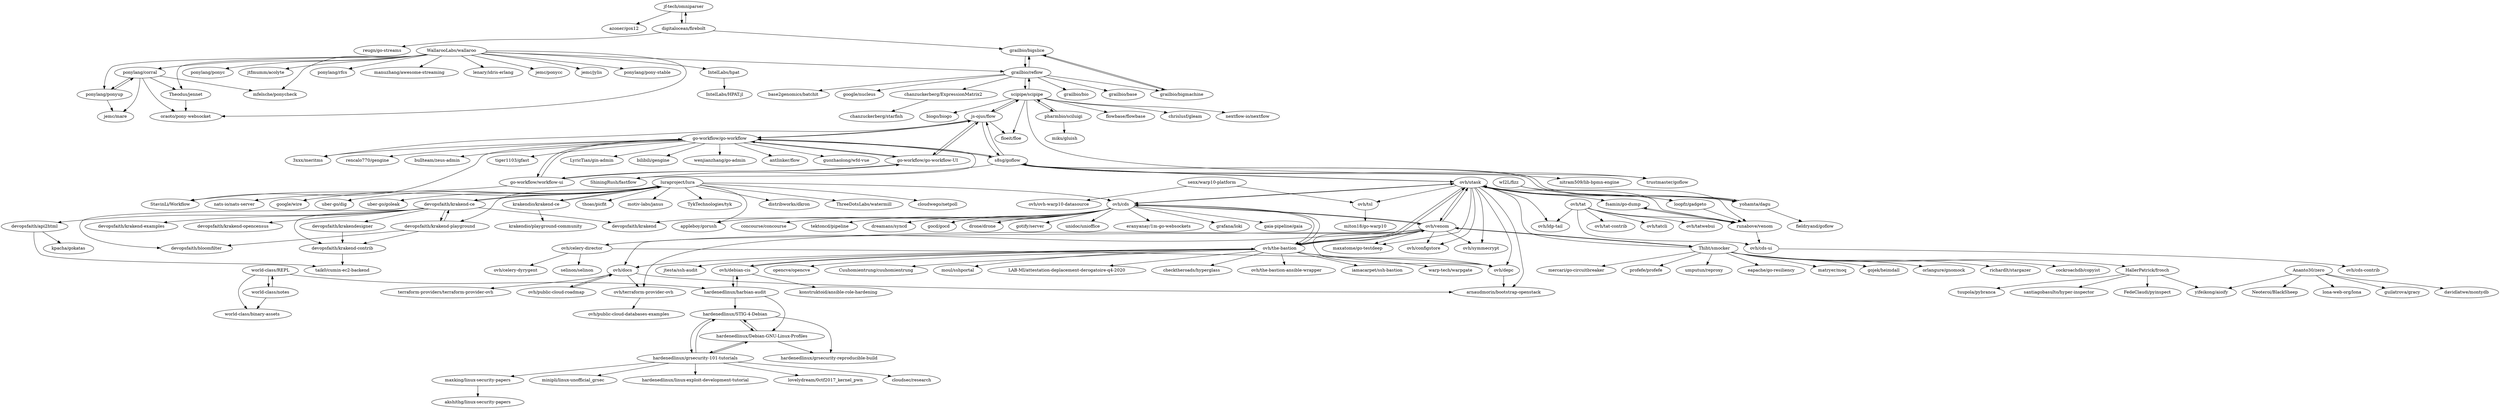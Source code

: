 digraph G {
"jf-tech/omniparser" -> "azoner/gox12"
"jf-tech/omniparser" -> "digitalocean/firebolt"
"maxking/linux-security-papers" -> "akshithg/linux-security-papers"
"hardenedlinux/STIG-4-Debian" -> "hardenedlinux/Debian-GNU-Linux-Profiles"
"hardenedlinux/STIG-4-Debian" -> "hardenedlinux/grsecurity-reproducible-build"
"hardenedlinux/STIG-4-Debian" -> "hardenedlinux/grsecurity-101-tutorials"
"hardenedlinux/harbian-audit" -> "hardenedlinux/Debian-GNU-Linux-Profiles"
"hardenedlinux/harbian-audit" -> "hardenedlinux/STIG-4-Debian"
"hardenedlinux/harbian-audit" -> "ovh/debian-cis"
"go-workflow/go-workflow" -> "go-workflow/go-workflow-UI"
"go-workflow/go-workflow" -> "js-ojus/flow"
"go-workflow/go-workflow" -> "go-workflow/workflow-ui"
"go-workflow/go-workflow" -> "s8sg/goflow"
"go-workflow/go-workflow" -> "tiger1103/gfast" ["e"=1]
"go-workflow/go-workflow" -> "LyricTian/gin-admin" ["e"=1]
"go-workflow/go-workflow" -> "3xxx/meritms"
"go-workflow/go-workflow" -> "bilibili/gengine" ["e"=1]
"go-workflow/go-workflow" -> "wenjianzhang/go-admin" ["e"=1]
"go-workflow/go-workflow" -> "StavinLi/Workflow" ["e"=1]
"go-workflow/go-workflow" -> "antlinker/flow"
"go-workflow/go-workflow" -> "ShiningRush/fastflow"
"go-workflow/go-workflow" -> "guozhaolong/wfd-vue" ["e"=1]
"go-workflow/go-workflow" -> "rencalo770/gengine" ["e"=1]
"go-workflow/go-workflow" -> "bullteam/zeus-admin" ["e"=1]
"ovh/cds" -> "gaia-pipeline/gaia" ["e"=1]
"ovh/cds" -> "ovh/venom"
"ovh/cds" -> "ovh/utask"
"ovh/cds" -> "appleboy/gorush" ["e"=1]
"ovh/cds" -> "concourse/concourse" ["e"=1]
"ovh/cds" -> "tektoncd/pipeline" ["e"=1]
"ovh/cds" -> "dreamans/syncd" ["e"=1]
"ovh/cds" -> "ovh/the-bastion"
"ovh/cds" -> "gocd/gocd" ["e"=1]
"ovh/cds" -> "drone/drone" ["e"=1]
"ovh/cds" -> "gotify/server" ["e"=1]
"ovh/cds" -> "unidoc/unioffice" ["e"=1]
"ovh/cds" -> "eranyanay/1m-go-websockets" ["e"=1]
"ovh/cds" -> "grafana/loki" ["e"=1]
"ovh/cds" -> "devopsfaith/krakend" ["e"=1]
"ovh/venom" -> "Thiht/smocker"
"ovh/venom" -> "ovh/utask"
"ovh/venom" -> "ovh/cds"
"ovh/venom" -> "ovh/depc"
"ovh/venom" -> "ovh/the-bastion"
"ovh/venom" -> "ovh/docs"
"ovh/venom" -> "ovh/terraform-provider-ovh"
"ovh/venom" -> "maxatome/go-testdeep" ["e"=1]
"ovh/venom" -> "ovh/celery-director"
"ovh/venom" -> "ovh/configstore"
"ovh/venom" -> "ovh/symmecrypt"
"Thiht/smocker" -> "ovh/venom"
"Thiht/smocker" -> "orlangure/gnomock" ["e"=1]
"Thiht/smocker" -> "richardlt/stargazer"
"Thiht/smocker" -> "cockroachdb/copyist" ["e"=1]
"Thiht/smocker" -> "ovh/utask"
"Thiht/smocker" -> "mercari/go-circuitbreaker"
"Thiht/smocker" -> "HallerPatrick/frosch"
"Thiht/smocker" -> "profefe/profefe" ["e"=1]
"Thiht/smocker" -> "umputun/reproxy" ["e"=1]
"Thiht/smocker" -> "eapache/go-resiliency" ["e"=1]
"Thiht/smocker" -> "matryer/moq" ["e"=1]
"Thiht/smocker" -> "gojek/heimdall" ["e"=1]
"krakendio/krakend-ce" -> "luraproject/lura"
"krakendio/krakend-ce" -> "krakendio/playground-community"
"yohamta/dagu" -> "fieldryand/goflow"
"yohamta/dagu" -> "s8sg/goflow"
"yohamta/dagu" -> "ovh/utask"
"world-class/REPL" -> "world-class/notes"
"world-class/REPL" -> "world-class/binary-assets"
"world-class/REPL" -> "hardenedlinux/harbian-audit"
"luraproject/lura" -> "devopsfaith/krakend-ce"
"luraproject/lura" -> "krakendio/krakend-ce"
"luraproject/lura" -> "thoas/picfit" ["e"=1]
"luraproject/lura" -> "motiv-labs/janus" ["e"=1]
"luraproject/lura" -> "TykTechnologies/tyk" ["e"=1]
"luraproject/lura" -> "appleboy/gorush" ["e"=1]
"luraproject/lura" -> "distribworks/dkron" ["e"=1]
"luraproject/lura" -> "ThreeDotsLabs/watermill" ["e"=1]
"luraproject/lura" -> "cloudwego/netpoll" ["e"=1]
"luraproject/lura" -> "ovh/cds"
"luraproject/lura" -> "devopsfaith/krakend-playground"
"luraproject/lura" -> "nats-io/nats-server" ["e"=1]
"luraproject/lura" -> "google/wire" ["e"=1]
"luraproject/lura" -> "uber-go/dig" ["e"=1]
"luraproject/lura" -> "uber-go/goleak" ["e"=1]
"grailbio/bigslice" -> "grailbio/bigmachine"
"grailbio/bigslice" -> "grailbio/reflow"
"Ananto30/zero" -> "Neoteroi/BlackSheep" ["e"=1]
"Ananto30/zero" -> "lona-web-org/lona" ["e"=1]
"Ananto30/zero" -> "yifeikong/aioify"
"Ananto30/zero" -> "guilatrova/gracy"
"Ananto30/zero" -> "davidlatwe/montydb" ["e"=1]
"hardenedlinux/grsecurity-101-tutorials" -> "hardenedlinux/Debian-GNU-Linux-Profiles"
"hardenedlinux/grsecurity-101-tutorials" -> "hardenedlinux/STIG-4-Debian"
"hardenedlinux/grsecurity-101-tutorials" -> "minipli/linux-unofficial_grsec" ["e"=1]
"hardenedlinux/grsecurity-101-tutorials" -> "hardenedlinux/linux-exploit-development-tutorial" ["e"=1]
"hardenedlinux/grsecurity-101-tutorials" -> "lovelydream/0ctf2017_kernel_pwn"
"hardenedlinux/grsecurity-101-tutorials" -> "cloudsec/research" ["e"=1]
"hardenedlinux/grsecurity-101-tutorials" -> "maxking/linux-security-papers"
"ovh/the-bastion" -> "Cuuhomientrung/cuuhomientrung" ["e"=1]
"ovh/the-bastion" -> "ovh/debian-cis"
"ovh/the-bastion" -> "moul/sshportal" ["e"=1]
"ovh/the-bastion" -> "ovh/utask"
"ovh/the-bastion" -> "ovh/venom"
"ovh/the-bastion" -> "ovh/cds"
"ovh/the-bastion" -> "LAB-MI/attestation-deplacement-derogatoire-q4-2020" ["e"=1]
"ovh/the-bastion" -> "checktheroads/hyperglass" ["e"=1]
"ovh/the-bastion" -> "ovh/the-bastion-ansible-wrapper"
"ovh/the-bastion" -> "iamacarpet/ssh-bastion" ["e"=1]
"ovh/the-bastion" -> "warp-tech/warpgate" ["e"=1]
"ovh/the-bastion" -> "ovh/depc"
"ovh/the-bastion" -> "jtesta/ssh-audit" ["e"=1]
"ovh/the-bastion" -> "opencve/opencve" ["e"=1]
"ovh/the-bastion" -> "ovh/docs"
"Theodus/jennet" -> "oraoto/pony-websocket"
"WallarooLabs/wallaroo" -> "ponylang/corral"
"WallarooLabs/wallaroo" -> "ponylang/ponyc" ["e"=1]
"WallarooLabs/wallaroo" -> "ponylang/ponyup"
"WallarooLabs/wallaroo" -> "mfelsche/ponycheck"
"WallarooLabs/wallaroo" -> "jtfmumm/acolyte"
"WallarooLabs/wallaroo" -> "IntelLabs/hpat"
"WallarooLabs/wallaroo" -> "oraoto/pony-websocket"
"WallarooLabs/wallaroo" -> "ponylang/rfcs" ["e"=1]
"WallarooLabs/wallaroo" -> "manuzhang/awesome-streaming" ["e"=1]
"WallarooLabs/wallaroo" -> "lenary/idris-erlang" ["e"=1]
"WallarooLabs/wallaroo" -> "jemc/ponycc"
"WallarooLabs/wallaroo" -> "jemc/jylis"
"WallarooLabs/wallaroo" -> "ponylang/pony-stable"
"WallarooLabs/wallaroo" -> "Theodus/jennet"
"WallarooLabs/wallaroo" -> "grailbio/reflow"
"HallerPatrick/frosch" -> "santiagobasulto/hyper-inspector"
"HallerPatrick/frosch" -> "FedeClaudi/pyinspect"
"HallerPatrick/frosch" -> "yifeikong/aioify"
"HallerPatrick/frosch" -> "tuupola/pybranca"
"go-workflow/go-workflow-UI" -> "go-workflow/go-workflow"
"go-workflow/go-workflow-UI" -> "go-workflow/workflow-ui"
"go-workflow/go-workflow-UI" -> "js-ojus/flow"
"senx/warp10-platform" -> "ovh/ovh-warp10-datasource"
"senx/warp10-platform" -> "ovh/tsl"
"ovh/docs" -> "ovh/public-cloud-roadmap"
"ovh/docs" -> "arnaudmorin/bootstrap-openstack"
"ovh/docs" -> "terraform-providers/terraform-provider-ovh"
"ovh/docs" -> "ovh/terraform-provider-ovh"
"ovh/public-cloud-roadmap" -> "ovh/docs"
"ovh/terraform-provider-ovh" -> "ovh/public-cloud-databases-examples"
"hardenedlinux/Debian-GNU-Linux-Profiles" -> "hardenedlinux/grsecurity-101-tutorials"
"hardenedlinux/Debian-GNU-Linux-Profiles" -> "hardenedlinux/STIG-4-Debian"
"hardenedlinux/Debian-GNU-Linux-Profiles" -> "hardenedlinux/grsecurity-reproducible-build"
"IntelLabs/hpat" -> "IntelLabs/HPAT.jl" ["e"=1]
"ovh/utask" -> "ovh/venom"
"ovh/utask" -> "ovh/cds"
"ovh/utask" -> "ovh/configstore"
"ovh/utask" -> "maxatome/go-testdeep" ["e"=1]
"ovh/utask" -> "ovh/symmecrypt"
"ovh/utask" -> "ovh/depc"
"ovh/utask" -> "runabove/venom"
"ovh/utask" -> "ovh/the-bastion"
"ovh/utask" -> "s8sg/goflow"
"ovh/utask" -> "loopfz/gadgeto"
"ovh/utask" -> "yohamta/dagu"
"ovh/utask" -> "ovh/ldp-tail"
"ovh/utask" -> "fsamin/go-dump"
"ovh/utask" -> "arnaudmorin/bootstrap-openstack"
"ovh/utask" -> "ovh/tsl"
"scipipe/scipipe" -> "js-ojus/flow"
"scipipe/scipipe" -> "pharmbio/sciluigi"
"scipipe/scipipe" -> "trustmaster/goflow" ["e"=1]
"scipipe/scipipe" -> "grailbio/reflow"
"scipipe/scipipe" -> "flowbase/flowbase"
"scipipe/scipipe" -> "floeit/floe"
"scipipe/scipipe" -> "chrislusf/gleam" ["e"=1]
"scipipe/scipipe" -> "nextflow-io/nextflow" ["e"=1]
"scipipe/scipipe" -> "biogo/biogo" ["e"=1]
"ovh/debian-cis" -> "hardenedlinux/harbian-audit"
"ovh/debian-cis" -> "ovh/the-bastion"
"ovh/debian-cis" -> "konstruktoid/ansible-role-hardening" ["e"=1]
"digitalocean/firebolt" -> "jf-tech/omniparser"
"digitalocean/firebolt" -> "reugn/go-streams" ["e"=1]
"digitalocean/firebolt" -> "grailbio/bigslice"
"devopsfaith/krakend-ce" -> "devopsfaith/krakend-playground"
"devopsfaith/krakend-ce" -> "luraproject/lura"
"devopsfaith/krakend-ce" -> "devopsfaith/krakend" ["e"=1]
"devopsfaith/krakend-ce" -> "devopsfaith/krakendesigner"
"devopsfaith/krakend-ce" -> "devopsfaith/krakend-contrib"
"devopsfaith/krakend-ce" -> "devopsfaith/api2html"
"devopsfaith/krakend-ce" -> "devopsfaith/krakend-examples"
"devopsfaith/krakend-ce" -> "devopsfaith/krakend-opencensus"
"devopsfaith/krakend-ce" -> "devopsfaith/bloomfilter"
"go-workflow/workflow-ui" -> "go-workflow/go-workflow-UI"
"go-workflow/workflow-ui" -> "go-workflow/go-workflow"
"go-workflow/workflow-ui" -> "StavinLi/Workflow" ["e"=1]
"js-ojus/flow" -> "go-workflow/go-workflow"
"js-ojus/flow" -> "3xxx/meritms"
"js-ojus/flow" -> "go-workflow/go-workflow-UI"
"js-ojus/flow" -> "scipipe/scipipe"
"js-ojus/flow" -> "s8sg/goflow"
"js-ojus/flow" -> "floeit/floe"
"ovh/celery-director" -> "ovh/celery-dyrygent"
"ovh/celery-director" -> "ovh/depc"
"ovh/celery-director" -> "selinon/selinon"
"world-class/notes" -> "world-class/REPL"
"world-class/notes" -> "world-class/binary-assets"
"ovh/tat" -> "ovh/tatcli"
"ovh/tat" -> "runabove/venom"
"ovh/tat" -> "ovh/tatwebui"
"ovh/tat" -> "ovh/tat-contrib"
"ovh/tat" -> "ovh/ldp-tail"
"ovh/tat" -> "ovh/cds-ui"
"ponylang/corral" -> "ponylang/ponyup"
"ponylang/corral" -> "Theodus/jennet"
"ponylang/corral" -> "jemc/mare"
"ponylang/corral" -> "mfelsche/ponycheck"
"ponylang/corral" -> "oraoto/pony-websocket"
"ponylang/ponyup" -> "ponylang/corral"
"ponylang/ponyup" -> "jemc/mare"
"s8sg/goflow" -> "go-workflow/go-workflow"
"s8sg/goflow" -> "ShiningRush/fastflow"
"s8sg/goflow" -> "js-ojus/flow"
"s8sg/goflow" -> "yohamta/dagu"
"s8sg/goflow" -> "trustmaster/goflow" ["e"=1]
"s8sg/goflow" -> "ovh/utask"
"s8sg/goflow" -> "nitram509/lib-bpmn-engine"
"devopsfaith/krakend-playground" -> "devopsfaith/krakend-ce"
"devopsfaith/krakend-playground" -> "devopsfaith/krakend-contrib"
"devopsfaith/krakend-playground" -> "devopsfaith/bloomfilter"
"loopfz/gadgeto" -> "runabove/venom"
"wI2L/fizz" -> "loopfz/gadgeto"
"wI2L/fizz" -> "runabove/venom"
"grailbio/reflow" -> "grailbio/bigslice"
"grailbio/reflow" -> "grailbio/bigmachine"
"grailbio/reflow" -> "grailbio/bio"
"grailbio/reflow" -> "scipipe/scipipe"
"grailbio/reflow" -> "grailbio/base"
"grailbio/reflow" -> "base2genomics/batchit"
"grailbio/reflow" -> "google/nucleus" ["e"=1]
"grailbio/reflow" -> "chanzuckerberg/ExpressionMatrix2"
"pharmbio/sciluigi" -> "miku/gluish"
"pharmbio/sciluigi" -> "scipipe/scipipe"
"grailbio/bigmachine" -> "grailbio/bigslice"
"devopsfaith/krakend-contrib" -> "taik0/cumin-ec2-backend"
"runabove/venom" -> "fsamin/go-dump"
"runabove/venom" -> "ovh/cds-ui"
"devopsfaith/krakendesigner" -> "devopsfaith/krakend-contrib"
"ovh/depc" -> "arnaudmorin/bootstrap-openstack"
"devopsfaith/api2html" -> "kpacha/gokatas"
"devopsfaith/api2html" -> "taik0/cumin-ec2-backend"
"chanzuckerberg/ExpressionMatrix2" -> "chanzuckerberg/starfish"
"ovh/tsl" -> "miton18/go-warp10"
"fsamin/go-dump" -> "runabove/venom"
"ovh/cds-ui" -> "ovh/cds-contrib"
"jf-tech/omniparser" ["l"="-15.007,-0.679"]
"azoner/gox12" ["l"="-14.993,-0.704"]
"digitalocean/firebolt" ["l"="-15.024,-0.645"]
"maxking/linux-security-papers" ["l"="-15.768,-0.469"]
"akshithg/linux-security-papers" ["l"="-15.787,-0.455"]
"hardenedlinux/STIG-4-Debian" ["l"="-15.716,-0.518"]
"hardenedlinux/Debian-GNU-Linux-Profiles" ["l"="-15.712,-0.499"]
"hardenedlinux/grsecurity-reproducible-build" ["l"="-15.734,-0.519"]
"hardenedlinux/grsecurity-101-tutorials" ["l"="-15.741,-0.494"]
"hardenedlinux/harbian-audit" ["l"="-15.669,-0.533"]
"ovh/debian-cis" ["l"="-15.603,-0.53"]
"go-workflow/go-workflow" ["l"="-15.286,-0.503"]
"go-workflow/go-workflow-UI" ["l"="-15.261,-0.497"]
"js-ojus/flow" ["l"="-15.25,-0.521"]
"go-workflow/workflow-ui" ["l"="-15.269,-0.474"]
"s8sg/goflow" ["l"="-15.34,-0.517"]
"tiger1103/gfast" ["l"="21.987,27.953"]
"LyricTian/gin-admin" ["l"="-12.765,1.084"]
"3xxx/meritms" ["l"="-15.238,-0.497"]
"bilibili/gengine" ["l"="-12.922,1.275"]
"wenjianzhang/go-admin" ["l"="-12.741,1.043"]
"StavinLi/Workflow" ["l"="14.159,-7.778"]
"antlinker/flow" ["l"="-15.297,-0.466"]
"ShiningRush/fastflow" ["l"="-15.308,-0.529"]
"guozhaolong/wfd-vue" ["l"="14.113,-7.806"]
"rencalo770/gengine" ["l"="-12.92,1.294"]
"bullteam/zeus-admin" ["l"="-17.119,-0.035"]
"ovh/cds" ["l"="-15.478,-0.565"]
"gaia-pipeline/gaia" ["l"="-13.375,1.492"]
"ovh/venom" ["l"="-15.498,-0.501"]
"ovh/utask" ["l"="-15.445,-0.503"]
"appleboy/gorush" ["l"="-12.993,1.287"]
"concourse/concourse" ["l"="-10.832,-0.121"]
"tektoncd/pipeline" ["l"="-10.761,0.055"]
"dreamans/syncd" ["l"="-14.079,0.962"]
"ovh/the-bastion" ["l"="-15.522,-0.526"]
"gocd/gocd" ["l"="-10.845,-0.227"]
"drone/drone" ["l"="-13.084,1.079"]
"gotify/server" ["l"="-32.539,-22.943"]
"unidoc/unioffice" ["l"="-13.117,1.723"]
"eranyanay/1m-go-websockets" ["l"="-13.025,1.283"]
"grafana/loki" ["l"="-10.528,-0.211"]
"devopsfaith/krakend" ["l"="-12.829,1.273"]
"Thiht/smocker" ["l"="-15.504,-0.435"]
"ovh/depc" ["l"="-15.494,-0.529"]
"ovh/docs" ["l"="-15.538,-0.493"]
"ovh/terraform-provider-ovh" ["l"="-15.527,-0.471"]
"maxatome/go-testdeep" ["l"="-13.592,1.547"]
"ovh/celery-director" ["l"="-15.538,-0.564"]
"ovh/configstore" ["l"="-15.469,-0.495"]
"ovh/symmecrypt" ["l"="-15.469,-0.475"]
"orlangure/gnomock" ["l"="-13.444,1.442"]
"richardlt/stargazer" ["l"="-15.531,-0.415"]
"cockroachdb/copyist" ["l"="-13.518,1.565"]
"mercari/go-circuitbreaker" ["l"="-15.506,-0.387"]
"HallerPatrick/frosch" ["l"="-15.544,-0.351"]
"profefe/profefe" ["l"="-10.088,0.41"]
"umputun/reproxy" ["l"="26.327,-22.286"]
"eapache/go-resiliency" ["l"="-13.112,1.531"]
"matryer/moq" ["l"="-13.458,1.475"]
"gojek/heimdall" ["l"="-13.184,1.404"]
"krakendio/krakend-ce" ["l"="-15.453,-0.719"]
"luraproject/lura" ["l"="-15.492,-0.699"]
"krakendio/playground-community" ["l"="-15.427,-0.739"]
"yohamta/dagu" ["l"="-15.389,-0.515"]
"fieldryand/goflow" ["l"="-15.368,-0.491"]
"world-class/REPL" ["l"="-15.717,-0.58"]
"world-class/notes" ["l"="-15.746,-0.594"]
"world-class/binary-assets" ["l"="-15.728,-0.608"]
"devopsfaith/krakend-ce" ["l"="-15.522,-0.752"]
"thoas/picfit" ["l"="-13.038,1.936"]
"motiv-labs/janus" ["l"="-12.466,1.116"]
"TykTechnologies/tyk" ["l"="-12.807,1.199"]
"distribworks/dkron" ["l"="-12.918,1.434"]
"ThreeDotsLabs/watermill" ["l"="-13.355,1.321"]
"cloudwego/netpoll" ["l"="-12.87,1.143"]
"devopsfaith/krakend-playground" ["l"="-15.498,-0.747"]
"nats-io/nats-server" ["l"="-13.09,1.179"]
"google/wire" ["l"="-13.232,1.258"]
"uber-go/dig" ["l"="-13.102,1.325"]
"uber-go/goleak" ["l"="-13.259,1.414"]
"grailbio/bigslice" ["l"="-15.052,-0.588"]
"grailbio/bigmachine" ["l"="-15.044,-0.564"]
"grailbio/reflow" ["l"="-15.073,-0.539"]
"Ananto30/zero" ["l"="-15.591,-0.258"]
"Neoteroi/BlackSheep" ["l"="22.988,3.551"]
"lona-web-org/lona" ["l"="24.296,5.873"]
"yifeikong/aioify" ["l"="-15.571,-0.3"]
"guilatrova/gracy" ["l"="-15.607,-0.226"]
"davidlatwe/montydb" ["l"="23.243,3.265"]
"minipli/linux-unofficial_grsec" ["l"="-25.116,-20.2"]
"hardenedlinux/linux-exploit-development-tutorial" ["l"="-19.177,-31.015"]
"lovelydream/0ctf2017_kernel_pwn" ["l"="-15.772,-0.498"]
"cloudsec/research" ["l"="-19.709,-32.276"]
"Cuuhomientrung/cuuhomientrung" ["l"="-25.965,9.896"]
"moul/sshportal" ["l"="-12.178,-5.511"]
"LAB-MI/attestation-deplacement-derogatoire-q4-2020" ["l"="-25.954,9.924"]
"checktheroads/hyperglass" ["l"="-16.879,-7.384"]
"ovh/the-bastion-ansible-wrapper" ["l"="-15.551,-0.53"]
"iamacarpet/ssh-bastion" ["l"="-12.175,-5.551"]
"warp-tech/warpgate" ["l"="-32.466,-23.103"]
"jtesta/ssh-audit" ["l"="-7.089,-43.304"]
"opencve/opencve" ["l"="-13.221,-46.173"]
"Theodus/jennet" ["l"="-14.921,-0.482"]
"oraoto/pony-websocket" ["l"="-14.926,-0.499"]
"WallarooLabs/wallaroo" ["l"="-14.954,-0.498"]
"ponylang/corral" ["l"="-14.906,-0.507"]
"ponylang/ponyc" ["l"="-8.825,4.228"]
"ponylang/ponyup" ["l"="-14.894,-0.49"]
"mfelsche/ponycheck" ["l"="-14.925,-0.523"]
"jtfmumm/acolyte" ["l"="-14.984,-0.491"]
"IntelLabs/hpat" ["l"="-14.938,-0.44"]
"ponylang/rfcs" ["l"="-8.707,4.107"]
"manuzhang/awesome-streaming" ["l"="13.524,23.864"]
"lenary/idris-erlang" ["l"="34.12,-25.737"]
"jemc/ponycc" ["l"="-14.946,-0.529"]
"jemc/jylis" ["l"="-14.97,-0.466"]
"ponylang/pony-stable" ["l"="-14.968,-0.533"]
"santiagobasulto/hyper-inspector" ["l"="-15.527,-0.336"]
"FedeClaudi/pyinspect" ["l"="-15.542,-0.319"]
"tuupola/pybranca" ["l"="-15.571,-0.343"]
"senx/warp10-platform" ["l"="-15.432,-0.379"]
"ovh/ovh-warp10-datasource" ["l"="-15.425,-0.353"]
"ovh/tsl" ["l"="-15.444,-0.431"]
"ovh/public-cloud-roadmap" ["l"="-15.564,-0.473"]
"arnaudmorin/bootstrap-openstack" ["l"="-15.484,-0.51"]
"terraform-providers/terraform-provider-ovh" ["l"="-15.571,-0.495"]
"ovh/public-cloud-databases-examples" ["l"="-15.543,-0.454"]
"IntelLabs/HPAT.jl" ["l"="16.898,38.94"]
"runabove/venom" ["l"="-15.413,-0.463"]
"loopfz/gadgeto" ["l"="-15.433,-0.465"]
"ovh/ldp-tail" ["l"="-15.407,-0.479"]
"fsamin/go-dump" ["l"="-15.423,-0.482"]
"scipipe/scipipe" ["l"="-15.163,-0.525"]
"pharmbio/sciluigi" ["l"="-15.14,-0.495"]
"trustmaster/goflow" ["l"="-12.817,1.762"]
"flowbase/flowbase" ["l"="-15.174,-0.489"]
"floeit/floe" ["l"="-15.206,-0.53"]
"chrislusf/gleam" ["l"="-13.005,1.647"]
"nextflow-io/nextflow" ["l"="21.647,43.297"]
"biogo/biogo" ["l"="21.621,43.331"]
"konstruktoid/ansible-role-hardening" ["l"="-15.873,-8.155"]
"reugn/go-streams" ["l"="-13.231,1.493"]
"devopsfaith/krakendesigner" ["l"="-15.547,-0.774"]
"devopsfaith/krakend-contrib" ["l"="-15.523,-0.775"]
"devopsfaith/api2html" ["l"="-15.542,-0.802"]
"devopsfaith/krakend-examples" ["l"="-15.558,-0.747"]
"devopsfaith/krakend-opencensus" ["l"="-15.51,-0.784"]
"devopsfaith/bloomfilter" ["l"="-15.494,-0.771"]
"ovh/celery-dyrygent" ["l"="-15.544,-0.598"]
"selinon/selinon" ["l"="-15.578,-0.593"]
"ovh/tat" ["l"="-15.384,-0.447"]
"ovh/tatcli" ["l"="-15.361,-0.44"]
"ovh/tatwebui" ["l"="-15.365,-0.424"]
"ovh/tat-contrib" ["l"="-15.379,-0.427"]
"ovh/cds-ui" ["l"="-15.397,-0.436"]
"jemc/mare" ["l"="-14.874,-0.507"]
"nitram509/lib-bpmn-engine" ["l"="-15.334,-0.555"]
"wI2L/fizz" ["l"="-15.419,-0.436"]
"grailbio/bio" ["l"="-15.06,-0.506"]
"grailbio/base" ["l"="-15.043,-0.526"]
"base2genomics/batchit" ["l"="-15.087,-0.51"]
"google/nucleus" ["l"="21.703,43.221"]
"chanzuckerberg/ExpressionMatrix2" ["l"="-15.094,-0.565"]
"miku/gluish" ["l"="-15.128,-0.466"]
"taik0/cumin-ec2-backend" ["l"="-15.526,-0.795"]
"kpacha/gokatas" ["l"="-15.552,-0.826"]
"chanzuckerberg/starfish" ["l"="-15.106,-0.585"]
"miton18/go-warp10" ["l"="-15.448,-0.41"]
"ovh/cds-contrib" ["l"="-15.392,-0.415"]
}